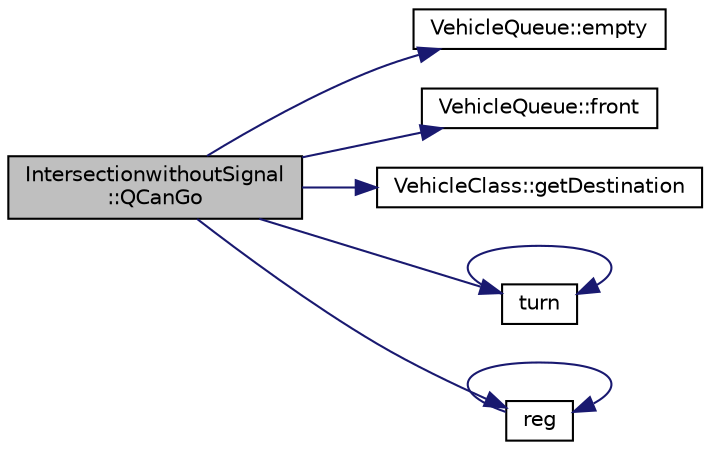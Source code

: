 digraph "IntersectionwithoutSignal::QCanGo"
{
  edge [fontname="Helvetica",fontsize="10",labelfontname="Helvetica",labelfontsize="10"];
  node [fontname="Helvetica",fontsize="10",shape=record];
  rankdir="LR";
  Node1 [label="IntersectionwithoutSignal\l::QCanGo",height=0.2,width=0.4,color="black", fillcolor="grey75", style="filled" fontcolor="black"];
  Node1 -> Node2 [color="midnightblue",fontsize="10",style="solid",fontname="Helvetica"];
  Node2 [label="VehicleQueue::empty",height=0.2,width=0.4,color="black", fillcolor="white", style="filled",URL="$class_vehicle_queue.html#a9c22a63f1c7562bc14be172a38cffcb9"];
  Node1 -> Node3 [color="midnightblue",fontsize="10",style="solid",fontname="Helvetica"];
  Node3 [label="VehicleQueue::front",height=0.2,width=0.4,color="black", fillcolor="white", style="filled",URL="$class_vehicle_queue.html#aff7fef0dc6401e38a26bc34ee0e78f2a"];
  Node1 -> Node4 [color="midnightblue",fontsize="10",style="solid",fontname="Helvetica"];
  Node4 [label="VehicleClass::getDestination",height=0.2,width=0.4,color="black", fillcolor="white", style="filled",URL="$class_vehicle_class.html#a2158372213aad34b03a4d8021e1dbd1d"];
  Node1 -> Node5 [color="midnightblue",fontsize="10",style="solid",fontname="Helvetica"];
  Node5 [label="turn",height=0.2,width=0.4,color="black", fillcolor="white", style="filled",URL="$_common_defs_8h.html#ab16114155cb6c7b1080dc8f52f1f8f7a"];
  Node5 -> Node5 [color="midnightblue",fontsize="10",style="solid",fontname="Helvetica"];
  Node1 -> Node6 [color="midnightblue",fontsize="10",style="solid",fontname="Helvetica"];
  Node6 [label="reg",height=0.2,width=0.4,color="black", fillcolor="white", style="filled",URL="$_common_defs_8h.html#aee7862becfb6aef94f34e882348eb275"];
  Node6 -> Node6 [color="midnightblue",fontsize="10",style="solid",fontname="Helvetica"];
}
